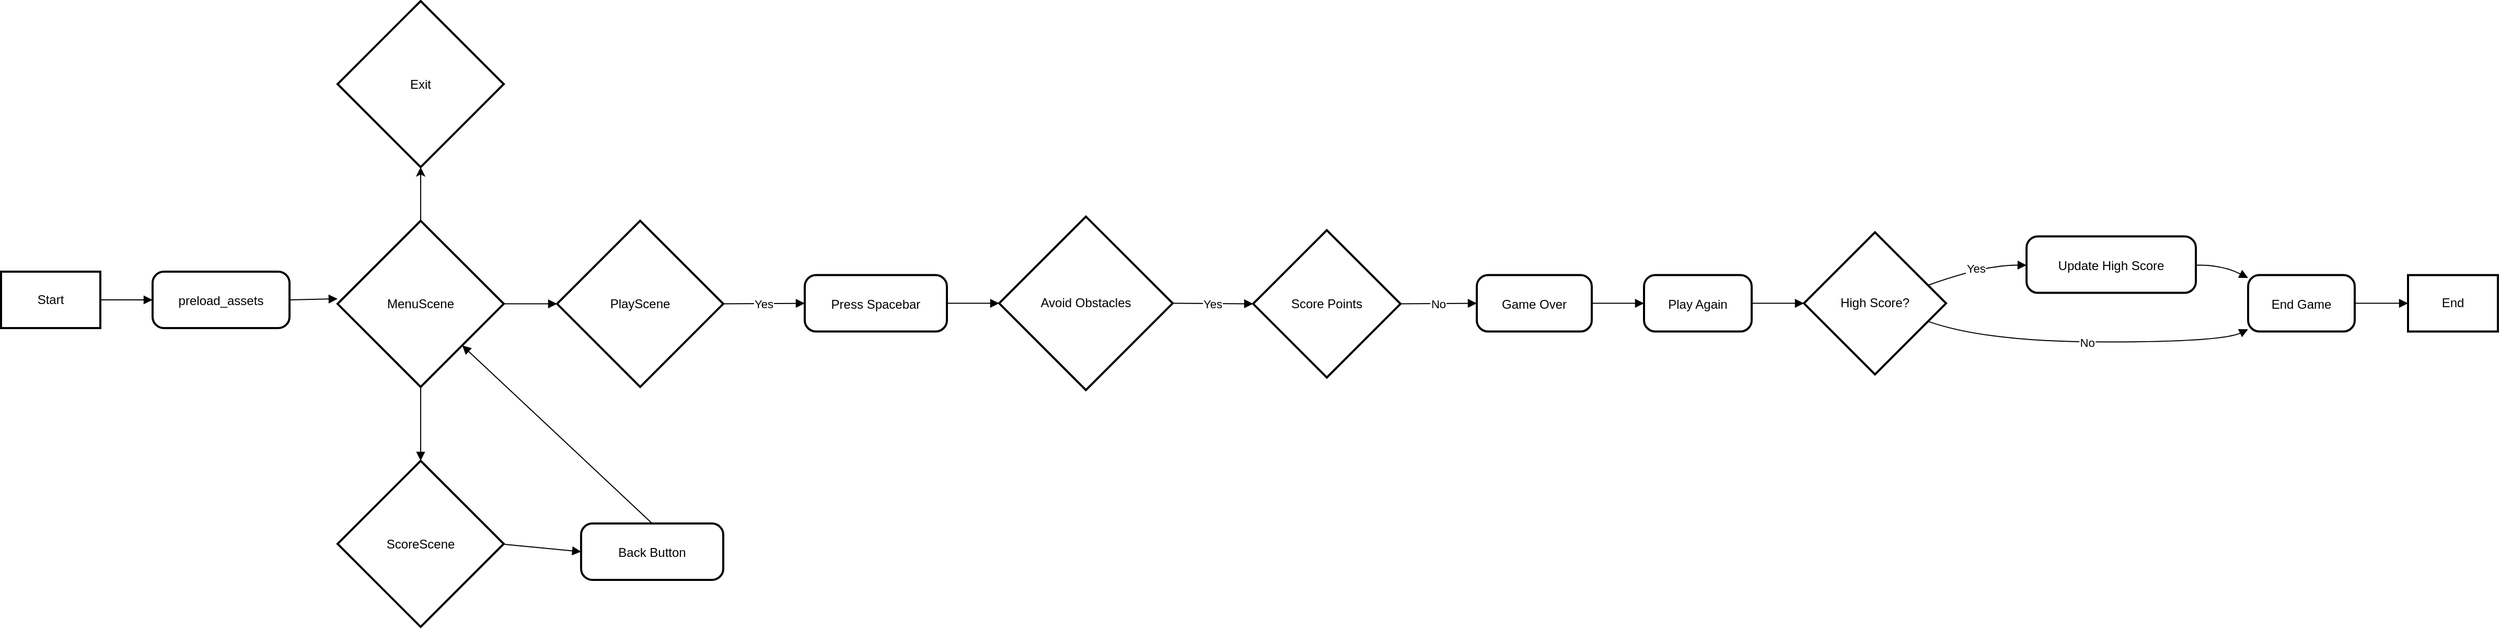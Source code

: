 <mxfile version="26.0.10">
  <diagram name="Page-1" id="qUiLAYDexzP6i4zpysKf">
    <mxGraphModel dx="924" dy="1698" grid="1" gridSize="10" guides="1" tooltips="1" connect="1" arrows="1" fold="1" page="1" pageScale="1" pageWidth="850" pageHeight="1100" math="0" shadow="0">
      <root>
        <mxCell id="0" />
        <mxCell id="1" parent="0" />
        <mxCell id="2" value="Start" style="whiteSpace=wrap;strokeWidth=2;" parent="1" vertex="1">
          <mxGeometry x="8" y="49" width="95" height="54" as="geometry" />
        </mxCell>
        <mxCell id="3" value="preload_assets" style="rounded=1;arcSize=20;strokeWidth=2" parent="1" vertex="1">
          <mxGeometry x="153" y="49" width="131" height="54" as="geometry" />
        </mxCell>
        <mxCell id="4" value="PlayScene" style="rhombus;strokeWidth=2;whiteSpace=wrap;" parent="1" vertex="1">
          <mxGeometry x="540" y="0.28" width="159" height="159" as="geometry" />
        </mxCell>
        <mxCell id="5" value="Press Spacebar" style="rounded=1;arcSize=20;strokeWidth=2" parent="1" vertex="1">
          <mxGeometry x="777" y="52.28" width="136" height="54" as="geometry" />
        </mxCell>
        <mxCell id="6" value="Avoid Obstacles" style="rhombus;strokeWidth=2;whiteSpace=wrap;" parent="1" vertex="1">
          <mxGeometry x="963" y="-3.72" width="166" height="166" as="geometry" />
        </mxCell>
        <mxCell id="7" value="Score Points" style="rhombus;strokeWidth=2;whiteSpace=wrap;" parent="1" vertex="1">
          <mxGeometry x="1206" y="9.28" width="141" height="141" as="geometry" />
        </mxCell>
        <mxCell id="8" value="Game Over" style="rounded=1;arcSize=20;strokeWidth=2" parent="1" vertex="1">
          <mxGeometry x="1420" y="52.28" width="110" height="54" as="geometry" />
        </mxCell>
        <mxCell id="9" value="Play Again" style="rounded=1;arcSize=20;strokeWidth=2" parent="1" vertex="1">
          <mxGeometry x="1580" y="52.28" width="103" height="54" as="geometry" />
        </mxCell>
        <mxCell id="10" value="High Score?" style="rhombus;strokeWidth=2;whiteSpace=wrap;" parent="1" vertex="1">
          <mxGeometry x="1733" y="11.28" width="136" height="136" as="geometry" />
        </mxCell>
        <mxCell id="11" value="Update High Score" style="rounded=1;arcSize=20;strokeWidth=2" parent="1" vertex="1">
          <mxGeometry x="1946" y="15.28" width="162" height="54" as="geometry" />
        </mxCell>
        <mxCell id="12" value="End Game" style="rounded=1;arcSize=20;strokeWidth=2" parent="1" vertex="1">
          <mxGeometry x="2158" y="52.28" width="102" height="54" as="geometry" />
        </mxCell>
        <mxCell id="13" value="End" style="whiteSpace=wrap;strokeWidth=2;" parent="1" vertex="1">
          <mxGeometry x="2311" y="52.28" width="86" height="54" as="geometry" />
        </mxCell>
        <mxCell id="14" value="" style="curved=1;startArrow=none;endArrow=block;exitX=1;exitY=0.5;entryX=0;entryY=0.5;" parent="1" source="2" target="3" edge="1">
          <mxGeometry relative="1" as="geometry">
            <Array as="points" />
          </mxGeometry>
        </mxCell>
        <mxCell id="15" value="" style="curved=1;startArrow=none;endArrow=block;exitX=0.5;exitY=1;entryX=0.5;entryY=0;entryDx=0;entryDy=0;exitDx=0;exitDy=0;" parent="1" source="xc72QBFo-l_HC5rTxeCe-25" target="xc72QBFo-l_HC5rTxeCe-28" edge="1">
          <mxGeometry relative="1" as="geometry">
            <Array as="points" />
            <mxPoint x="360.0" y="144.28" as="sourcePoint" />
            <mxPoint x="409.5" y="215" as="targetPoint" />
          </mxGeometry>
        </mxCell>
        <mxCell id="16" value="Yes" style="curved=1;startArrow=none;endArrow=block;exitX=1;exitY=0.5;entryX=0;entryY=0.5;" parent="1" source="4" target="5" edge="1">
          <mxGeometry relative="1" as="geometry">
            <Array as="points" />
          </mxGeometry>
        </mxCell>
        <mxCell id="17" value="" style="curved=1;startArrow=none;endArrow=block;exitX=1;exitY=0.5;entryX=0;entryY=0.5;" parent="1" source="5" target="6" edge="1">
          <mxGeometry relative="1" as="geometry">
            <Array as="points" />
          </mxGeometry>
        </mxCell>
        <mxCell id="18" value="Yes" style="curved=1;startArrow=none;endArrow=block;exitX=1;exitY=0.5;entryX=0;entryY=0.5;" parent="1" source="6" target="7" edge="1">
          <mxGeometry relative="1" as="geometry">
            <Array as="points" />
          </mxGeometry>
        </mxCell>
        <mxCell id="19" value="No" style="curved=1;startArrow=none;endArrow=block;exitX=1;exitY=0.5;entryX=0;entryY=0.5;" parent="1" source="7" target="8" edge="1">
          <mxGeometry relative="1" as="geometry">
            <Array as="points" />
          </mxGeometry>
        </mxCell>
        <mxCell id="20" value="" style="curved=1;startArrow=none;endArrow=block;exitX=1;exitY=0.5;entryX=0;entryY=0.5;" parent="1" source="8" target="9" edge="1">
          <mxGeometry relative="1" as="geometry">
            <Array as="points" />
          </mxGeometry>
        </mxCell>
        <mxCell id="21" value="" style="curved=1;startArrow=none;endArrow=block;exitX=1;exitY=0.5;entryX=0;entryY=0.5;" parent="1" source="9" target="10" edge="1">
          <mxGeometry relative="1" as="geometry">
            <Array as="points" />
          </mxGeometry>
        </mxCell>
        <mxCell id="22" value="Yes" style="curved=1;startArrow=none;endArrow=block;exitX=1;exitY=0.33;entryX=0;entryY=0.51;" parent="1" source="10" target="11" edge="1">
          <mxGeometry relative="1" as="geometry">
            <Array as="points">
              <mxPoint x="1907" y="42.28" />
            </Array>
          </mxGeometry>
        </mxCell>
        <mxCell id="23" value="" style="curved=1;startArrow=none;endArrow=block;exitX=1;exitY=0.51;entryX=0;entryY=0.05;" parent="1" source="11" target="12" edge="1">
          <mxGeometry relative="1" as="geometry">
            <Array as="points">
              <mxPoint x="2133" y="42.28" />
            </Array>
          </mxGeometry>
        </mxCell>
        <mxCell id="24" value="No" style="curved=1;startArrow=none;endArrow=block;exitX=1;exitY=0.67;entryX=0;entryY=0.96;" parent="1" source="10" target="12" edge="1">
          <mxGeometry relative="1" as="geometry">
            <Array as="points">
              <mxPoint x="1907" y="116.28" />
              <mxPoint x="2133" y="116.28" />
            </Array>
          </mxGeometry>
        </mxCell>
        <mxCell id="25" value="" style="curved=1;startArrow=none;endArrow=block;exitX=1.01;exitY=0.5;entryX=0;entryY=0.5;" parent="1" source="12" target="13" edge="1">
          <mxGeometry relative="1" as="geometry">
            <Array as="points" />
          </mxGeometry>
        </mxCell>
        <mxCell id="xc72QBFo-l_HC5rTxeCe-25" value="MenuScene" style="rhombus;strokeWidth=2;whiteSpace=wrap;" parent="1" vertex="1">
          <mxGeometry x="330" y="0.28" width="159" height="159" as="geometry" />
        </mxCell>
        <mxCell id="xc72QBFo-l_HC5rTxeCe-26" value="" style="curved=1;startArrow=none;endArrow=block;exitX=1;exitY=0.5;entryX=0;entryY=0.5;entryDx=0;entryDy=0;exitDx=0;exitDy=0;" parent="1" source="xc72QBFo-l_HC5rTxeCe-25" target="4" edge="1">
          <mxGeometry relative="1" as="geometry">
            <Array as="points" />
            <mxPoint x="460.0" y="125" as="sourcePoint" />
            <mxPoint x="540" y="64.78" as="targetPoint" />
          </mxGeometry>
        </mxCell>
        <mxCell id="xc72QBFo-l_HC5rTxeCe-27" value="" style="curved=1;startArrow=none;endArrow=block;exitX=1;exitY=0.5;exitDx=0;exitDy=0;" parent="1" source="3" edge="1">
          <mxGeometry relative="1" as="geometry">
            <Array as="points" />
            <mxPoint x="499" y="90" as="sourcePoint" />
            <mxPoint x="330" y="75" as="targetPoint" />
          </mxGeometry>
        </mxCell>
        <mxCell id="xc72QBFo-l_HC5rTxeCe-28" value="ScoreScene" style="rhombus;strokeWidth=2;whiteSpace=wrap;" parent="1" vertex="1">
          <mxGeometry x="330" y="230" width="159" height="159" as="geometry" />
        </mxCell>
        <mxCell id="xc72QBFo-l_HC5rTxeCe-29" value="Back Button" style="rounded=1;arcSize=20;strokeWidth=2" parent="1" vertex="1">
          <mxGeometry x="563" y="290" width="136" height="54" as="geometry" />
        </mxCell>
        <mxCell id="xc72QBFo-l_HC5rTxeCe-30" value="" style="curved=1;startArrow=none;endArrow=block;entryX=0;entryY=0.5;entryDx=0;entryDy=0;" parent="1" target="xc72QBFo-l_HC5rTxeCe-29" edge="1">
          <mxGeometry relative="1" as="geometry">
            <Array as="points" />
            <mxPoint x="490" y="310" as="sourcePoint" />
            <mxPoint x="420" y="240" as="targetPoint" />
          </mxGeometry>
        </mxCell>
        <mxCell id="xc72QBFo-l_HC5rTxeCe-31" value="" style="curved=1;startArrow=none;endArrow=block;exitX=0.5;exitY=0;exitDx=0;exitDy=0;entryX=1;entryY=1;entryDx=0;entryDy=0;" parent="1" source="xc72QBFo-l_HC5rTxeCe-29" target="xc72QBFo-l_HC5rTxeCe-25" edge="1">
          <mxGeometry relative="1" as="geometry">
            <Array as="points" />
            <mxPoint x="600" y="280" as="sourcePoint" />
            <mxPoint x="450" y="130" as="targetPoint" />
          </mxGeometry>
        </mxCell>
        <mxCell id="2ScmfMqayQ8oO1L_td9R-25" value="Exit" style="rhombus;strokeWidth=2;whiteSpace=wrap;" parent="1" vertex="1">
          <mxGeometry x="330" y="-210" width="159" height="159" as="geometry" />
        </mxCell>
        <mxCell id="2ScmfMqayQ8oO1L_td9R-26" value="" style="endArrow=classic;html=1;rounded=0;exitX=0.5;exitY=0;exitDx=0;exitDy=0;entryX=0.5;entryY=1;entryDx=0;entryDy=0;" parent="1" source="xc72QBFo-l_HC5rTxeCe-25" target="2ScmfMqayQ8oO1L_td9R-25" edge="1">
          <mxGeometry width="50" height="50" relative="1" as="geometry">
            <mxPoint x="480" y="-60" as="sourcePoint" />
            <mxPoint x="530" y="-110" as="targetPoint" />
          </mxGeometry>
        </mxCell>
      </root>
    </mxGraphModel>
  </diagram>
</mxfile>
